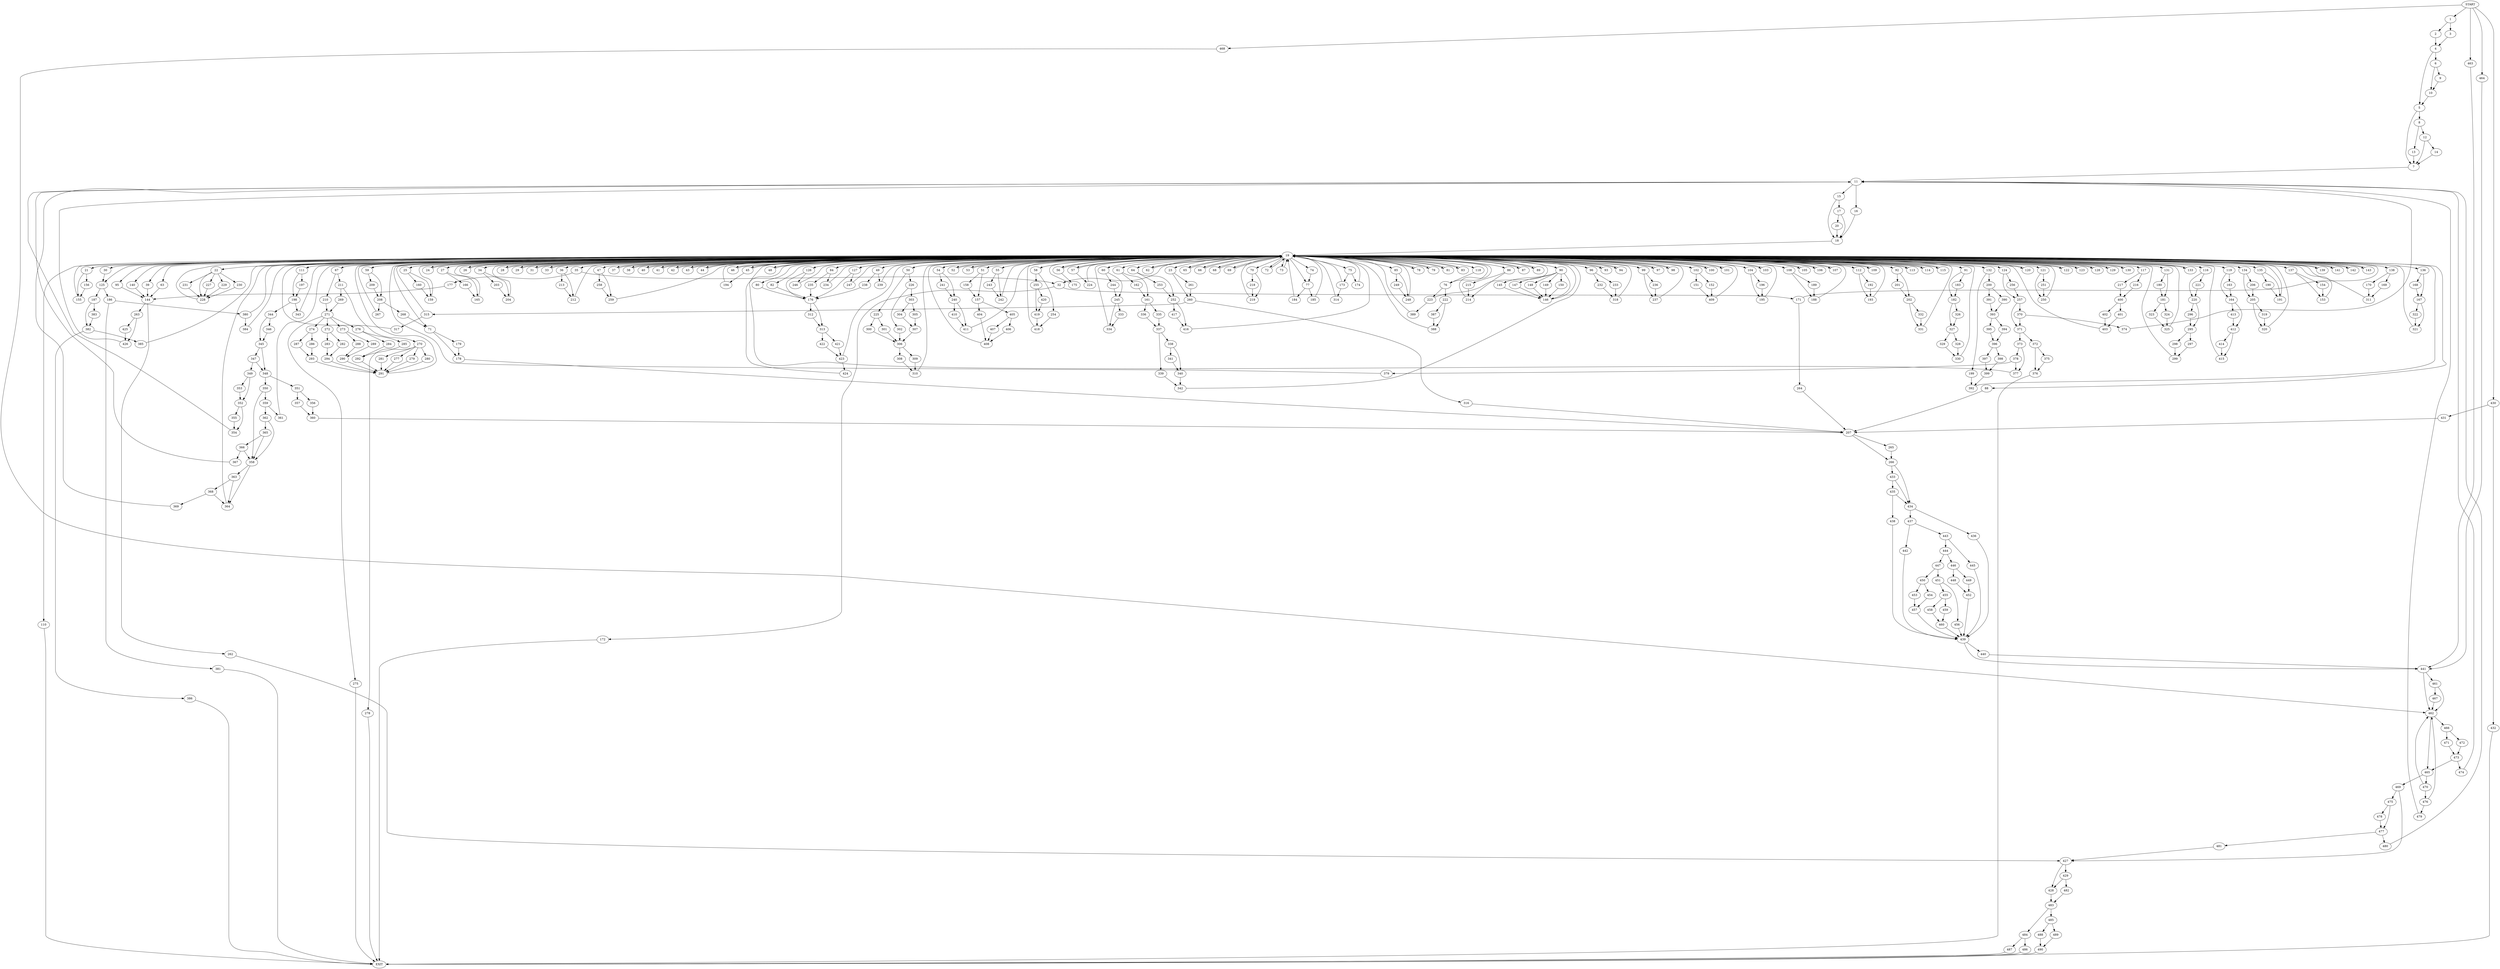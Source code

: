 digraph {
0 [label="START"]
491 [label="EXIT"]
0 -> 1
1 -> 2
1 -> 3
3 -> 4
2 -> 4
4 -> 5
4 -> 6
5 -> 7
5 -> 8
6 -> 9
6 -> 10
9 -> 10
10 -> 5
7 -> 11
8 -> 12
8 -> 13
13 -> 7
12 -> 14
12 -> 7
14 -> 7
11 -> 15
11 -> 16
15 -> 17
15 -> 18
16 -> 18
18 -> 19
17 -> 20
17 -> 18
20 -> 18
19 -> 21
19 -> 22
19 -> 23
19 -> 24
19 -> 25
19 -> 26
19 -> 27
19 -> 28
19 -> 29
19 -> 30
19 -> 31
19 -> 32
19 -> 33
19 -> 34
19 -> 35
19 -> 36
19 -> 37
19 -> 38
19 -> 39
19 -> 40
19 -> 41
19 -> 42
19 -> 43
19 -> 44
19 -> 45
19 -> 46
19 -> 47
19 -> 48
19 -> 49
19 -> 50
19 -> 51
19 -> 52
19 -> 53
19 -> 54
19 -> 55
19 -> 56
19 -> 57
19 -> 58
19 -> 59
19 -> 60
19 -> 61
19 -> 62
19 -> 63
19 -> 64
19 -> 65
19 -> 66
19 -> 67
19 -> 68
19 -> 69
19 -> 70
19 -> 71
19 -> 72
19 -> 73
19 -> 74
19 -> 75
19 -> 76
19 -> 77
19 -> 78
19 -> 79
19 -> 80
19 -> 81
19 -> 82
19 -> 83
19 -> 84
19 -> 85
19 -> 86
19 -> 87
19 -> 88
19 -> 89
19 -> 90
19 -> 91
19 -> 92
19 -> 93
19 -> 94
19 -> 95
19 -> 96
19 -> 97
19 -> 98
19 -> 99
19 -> 100
19 -> 101
19 -> 102
19 -> 103
19 -> 104
19 -> 105
19 -> 106
19 -> 107
19 -> 108
19 -> 109
19 -> 110
19 -> 111
19 -> 112
19 -> 113
19 -> 114
19 -> 115
19 -> 116
19 -> 117
19 -> 118
19 -> 119
19 -> 120
19 -> 121
19 -> 122
19 -> 123
19 -> 124
19 -> 125
19 -> 126
19 -> 127
19 -> 128
19 -> 129
19 -> 130
19 -> 131
19 -> 132
19 -> 133
19 -> 134
19 -> 135
19 -> 136
19 -> 137
19 -> 138
19 -> 139
19 -> 140
19 -> 141
19 -> 142
19 -> 143
95 -> 144
79 -> 19
90 -> 145
90 -> 146
90 -> 147
90 -> 148
90 -> 149
90 -> 150
102 -> 151
102 -> 152
129 -> 19
24 -> 19
137 -> 153
137 -> 154
21 -> 155
21 -> 156
51 -> 157
51 -> 158
25 -> 159
25 -> 160
114 -> 19
43 -> 19
44 -> 19
61 -> 161
61 -> 162
119 -> 163
119 -> 164
27 -> 165
27 -> 166
136 -> 167
136 -> 168
120 -> 19
138 -> 169
138 -> 170
32 -> 171
32 -> 172
75 -> 173
75 -> 174
105 -> 19
56 -> 175
56 -> 19
82 -> 176
35 -> 32
35 -> 177
106 -> 19
123 -> 19
71 -> 178
71 -> 179
142 -> 19
130 -> 19
122 -> 19
42 -> 19
72 -> 19
52 -> 19
69 -> 19
131 -> 180
131 -> 181
38 -> 19
91 -> 182
91 -> 183
65 -> 19
77 -> 184
77 -> 185
125 -> 186
125 -> 187
103 -> 19
108 -> 188
108 -> 189
26 -> 19
135 -> 190
135 -> 191
112 -> 192
112 -> 193
45 -> 194
45 -> 19
101 -> 19
63 -> 144
110 -> 491
104 -> 195
104 -> 196
74 -> 77
28 -> 19
111 -> 197
111 -> 198
132 -> 199
132 -> 200
92 -> 201
92 -> 202
53 -> 19
33 -> 19
34 -> 203
34 -> 204
134 -> 205
134 -> 206
98 -> 19
139 -> 19
141 -> 19
80 -> 176
48 -> 19
140 -> 144
88 -> 207
59 -> 208
59 -> 209
87 -> 19
94 -> 19
67 -> 210
67 -> 211
36 -> 212
36 -> 213
86 -> 214
86 -> 215
30 -> 125
113 -> 19
117 -> 216
117 -> 217
70 -> 218
70 -> 219
116 -> 220
116 -> 221
76 -> 222
76 -> 223
57 -> 224
57 -> 19
46 -> 19
143 -> 19
50 -> 225
50 -> 226
93 -> 19
66 -> 19
107 -> 19
73 -> 19
22 -> 227
22 -> 228
22 -> 229
22 -> 230
22 -> 231
118 -> 76
96 -> 232
96 -> 233
84 -> 234
84 -> 235
89 -> 19
83 -> 19
99 -> 236
99 -> 237
128 -> 19
31 -> 19
133 -> 19
97 -> 19
29 -> 19
109 -> 19
49 -> 238
49 -> 239
54 -> 240
54 -> 241
55 -> 242
55 -> 243
60 -> 244
60 -> 245
78 -> 19
62 -> 19
126 -> 246
126 -> 176
100 -> 19
39 -> 144
127 -> 247
127 -> 176
37 -> 19
85 -> 248
85 -> 249
121 -> 250
121 -> 251
41 -> 19
64 -> 252
64 -> 253
68 -> 19
81 -> 19
58 -> 254
58 -> 255
40 -> 19
124 -> 256
124 -> 257
47 -> 258
47 -> 259
115 -> 19
23 -> 260
23 -> 261
177 -> 144
144 -> 262
144 -> 263
172 -> 491
171 -> 264
171 -> 19
264 -> 207
207 -> 265
207 -> 266
208 -> 267
208 -> 268
209 -> 208
267 -> 19
268 -> 71
178 -> 207
179 -> 178
211 -> 269
211 -> 270
210 -> 271
271 -> 272
271 -> 273
271 -> 274
271 -> 275
271 -> 276
270 -> 277
270 -> 278
270 -> 279
270 -> 280
270 -> 281
269 -> 271
272 -> 282
272 -> 283
276 -> 284
276 -> 285
274 -> 286
274 -> 287
273 -> 288
273 -> 289
275 -> 491
289 -> 290
288 -> 290
290 -> 291
291 -> 19
284 -> 292
285 -> 292
292 -> 291
287 -> 293
286 -> 293
293 -> 291
282 -> 294
283 -> 294
294 -> 291
281 -> 291
277 -> 291
279 -> 291
278 -> 491
280 -> 291
220 -> 295
220 -> 296
221 -> 220
296 -> 295
295 -> 297
295 -> 298
298 -> 299
297 -> 299
299 -> 19
225 -> 300
225 -> 301
226 -> 302
226 -> 303
303 -> 304
303 -> 305
302 -> 306
304 -> 307
305 -> 307
307 -> 306
306 -> 308
306 -> 309
300 -> 306
301 -> 306
309 -> 310
308 -> 310
310 -> 19
169 -> 311
170 -> 311
311 -> 19
176 -> 312
176 -> 313
246 -> 19
247 -> 19
239 -> 19
238 -> 176
174 -> 19
173 -> 19
173 -> 314
314 -> 19
260 -> 315
260 -> 316
261 -> 260
316 -> 207
315 -> 317
315 -> 19
317 -> 19
149 -> 146
147 -> 146
145 -> 146
148 -> 146
150 -> 146
146 -> 19
196 -> 195
195 -> 19
228 -> 19
229 -> 228
227 -> 228
230 -> 228
231 -> 228
232 -> 318
233 -> 318
318 -> 19
250 -> 19
251 -> 250
243 -> 242
242 -> 19
206 -> 205
205 -> 319
205 -> 320
319 -> 320
320 -> 19
160 -> 159
159 -> 19
219 -> 19
218 -> 219
167 -> 321
167 -> 322
168 -> 167
322 -> 321
321 -> 19
190 -> 191
191 -> 19
180 -> 181
181 -> 323
181 -> 324
324 -> 325
323 -> 325
325 -> 19
183 -> 182
182 -> 326
182 -> 327
327 -> 328
327 -> 329
326 -> 327
328 -> 330
329 -> 330
330 -> 19
202 -> 331
202 -> 332
201 -> 202
332 -> 331
331 -> 19
249 -> 248
248 -> 19
214 -> 19
215 -> 214
245 -> 333
245 -> 334
244 -> 245
334 -> 19
333 -> 334
213 -> 212
212 -> 19
161 -> 335
161 -> 336
162 -> 161
336 -> 337
335 -> 337
337 -> 338
337 -> 339
338 -> 340
338 -> 341
339 -> 342
340 -> 342
341 -> 340
342 -> 19
197 -> 198
198 -> 343
198 -> 344
344 -> 345
344 -> 346
343 -> 19
345 -> 347
345 -> 348
346 -> 345
347 -> 349
347 -> 348
348 -> 350
348 -> 351
349 -> 352
349 -> 353
352 -> 354
352 -> 355
353 -> 352
355 -> 354
354 -> 11
351 -> 356
351 -> 357
350 -> 358
350 -> 359
356 -> 360
357 -> 360
360 -> 207
359 -> 361
359 -> 362
358 -> 363
358 -> 364
362 -> 365
362 -> 358
361 -> 19
365 -> 366
365 -> 358
366 -> 358
366 -> 367
367 -> 11
363 -> 368
363 -> 364
364 -> 19
368 -> 369
368 -> 364
369 -> 11
256 -> 257
257 -> 370
257 -> 371
371 -> 372
371 -> 373
370 -> 374
370 -> 371
374 -> 11
372 -> 375
372 -> 376
373 -> 377
373 -> 378
376 -> 491
375 -> 376
377 -> 19
378 -> 377
378 -> 379
379 -> 19
155 -> 19
156 -> 155
186 -> 380
186 -> 381
187 -> 382
187 -> 383
380 -> 19
380 -> 384
381 -> 491
384 -> 19
383 -> 382
382 -> 385
382 -> 386
385 -> 19
386 -> 491
222 -> 387
222 -> 388
223 -> 19
223 -> 389
389 -> 19
387 -> 388
388 -> 19
185 -> 19
184 -> 19
200 -> 390
200 -> 391
199 -> 392
391 -> 393
390 -> 393
393 -> 394
393 -> 395
394 -> 396
395 -> 396
396 -> 397
396 -> 398
397 -> 399
398 -> 399
399 -> 392
392 -> 19
203 -> 204
204 -> 19
217 -> 400
216 -> 400
400 -> 401
400 -> 402
401 -> 403
402 -> 403
403 -> 19
158 -> 157
157 -> 404
157 -> 405
405 -> 406
405 -> 407
404 -> 408
408 -> 19
406 -> 408
407 -> 408
151 -> 409
152 -> 409
409 -> 19
188 -> 19
189 -> 188
241 -> 240
240 -> 410
240 -> 411
411 -> 19
410 -> 411
164 -> 412
164 -> 413
163 -> 164
412 -> 414
412 -> 415
413 -> 412
415 -> 19
414 -> 415
236 -> 237
237 -> 19
253 -> 252
252 -> 416
252 -> 417
417 -> 416
416 -> 19
192 -> 193
193 -> 19
254 -> 418
255 -> 419
255 -> 420
418 -> 19
420 -> 419
419 -> 418
165 -> 19
166 -> 165
234 -> 19
235 -> 176
258 -> 259
259 -> 19
175 -> 19
194 -> 19
224 -> 19
153 -> 19
154 -> 153
313 -> 421
313 -> 422
312 -> 313
421 -> 423
422 -> 423
423 -> 424
423 -> 19
424 -> 19
263 -> 425
263 -> 426
262 -> 427
426 -> 11
425 -> 426
427 -> 428
427 -> 429
0 -> 430
430 -> 431
430 -> 432
431 -> 207
432 -> 491
265 -> 266
266 -> 433
266 -> 434
433 -> 435
433 -> 434
434 -> 436
434 -> 437
435 -> 438
435 -> 434
438 -> 439
439 -> 440
439 -> 441
437 -> 442
437 -> 443
436 -> 439
443 -> 444
443 -> 445
442 -> 439
444 -> 446
444 -> 447
445 -> 439
446 -> 448
446 -> 449
447 -> 450
447 -> 451
449 -> 452
448 -> 452
452 -> 439
450 -> 453
450 -> 454
451 -> 455
451 -> 456
453 -> 457
454 -> 457
457 -> 439
455 -> 458
455 -> 459
456 -> 439
459 -> 460
458 -> 460
460 -> 439
440 -> 441
441 -> 461
441 -> 462
0 -> 463
463 -> 441
0 -> 464
464 -> 441
462 -> 465
462 -> 466
461 -> 467
461 -> 462
467 -> 462
0 -> 468
468 -> 462
465 -> 469
465 -> 470
466 -> 471
466 -> 472
472 -> 473
471 -> 473
473 -> 465
473 -> 474
474 -> 11
469 -> 427
469 -> 475
470 -> 462
470 -> 476
475 -> 477
475 -> 478
476 -> 479
476 -> 462
479 -> 11
477 -> 480
477 -> 481
478 -> 477
480 -> 11
481 -> 427
429 -> 428
429 -> 482
428 -> 483
482 -> 483
483 -> 484
483 -> 485
484 -> 486
484 -> 487
485 -> 488
485 -> 489
487 -> 491
486 -> 491
489 -> 490
488 -> 490
490 -> 491
}
